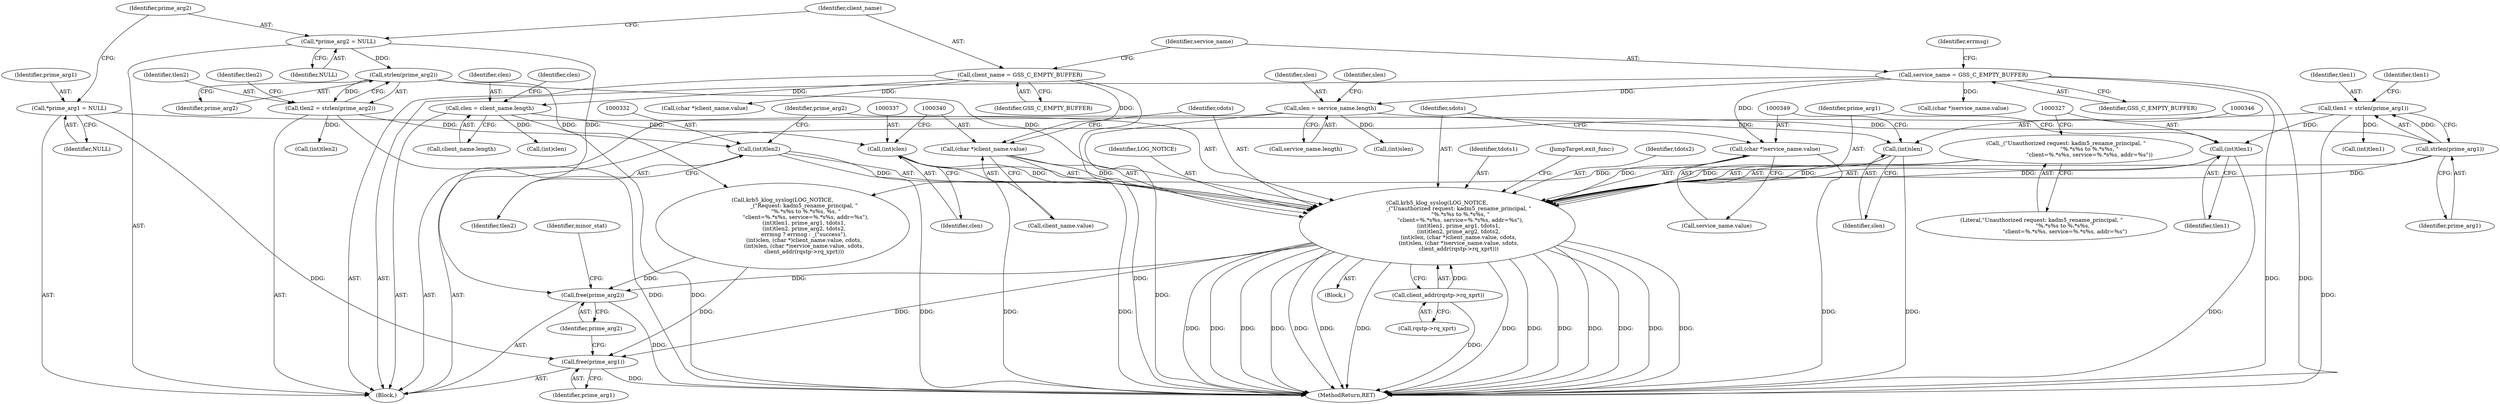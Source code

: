 digraph "0_krb5_83ed75feba32e46f736fcce0d96a0445f29b96c2_18@API" {
"1000322" [label="(Call,krb5_klog_syslog(LOG_NOTICE,\n                         _(\"Unauthorized request: kadm5_rename_principal, \"\n                           \"%.*s%s to %.*s%s, \"\n                           \"client=%.*s%s, service=%.*s%s, addr=%s\"),\n                         (int)tlen1, prime_arg1, tdots1,\n                         (int)tlen2, prime_arg2, tdots2,\n                         (int)clen, (char *)client_name.value, cdots,\n                         (int)slen, (char *)service_name.value, sdots,\n                         client_addr(rqstp->rq_xprt)))"];
"1000324" [label="(Call,_(\"Unauthorized request: kadm5_rename_principal, \"\n                           \"%.*s%s to %.*s%s, \"\n                           \"client=%.*s%s, service=%.*s%s, addr=%s\"))"];
"1000326" [label="(Call,(int)tlen1)"];
"1000209" [label="(Call,tlen1 = strlen(prime_arg1))"];
"1000211" [label="(Call,strlen(prime_arg1))"];
"1000109" [label="(Call,*prime_arg1 = NULL)"];
"1000331" [label="(Call,(int)tlen2)"];
"1000218" [label="(Call,tlen2 = strlen(prime_arg2))"];
"1000220" [label="(Call,strlen(prime_arg2))"];
"1000113" [label="(Call,*prime_arg2 = NULL)"];
"1000336" [label="(Call,(int)clen)"];
"1000227" [label="(Call,clen = client_name.length)"];
"1000117" [label="(Call,client_name = GSS_C_EMPTY_BUFFER)"];
"1000339" [label="(Call,(char *)client_name.value)"];
"1000345" [label="(Call,(int)slen)"];
"1000237" [label="(Call,slen = service_name.length)"];
"1000121" [label="(Call,service_name = GSS_C_EMPTY_BUFFER)"];
"1000348" [label="(Call,(char *)service_name.value)"];
"1000354" [label="(Call,client_addr(rqstp->rq_xprt))"];
"1000440" [label="(Call,free(prime_arg1))"];
"1000442" [label="(Call,free(prime_arg2))"];
"1000345" [label="(Call,(int)slen)"];
"1000121" [label="(Call,service_name = GSS_C_EMPTY_BUFFER)"];
"1000322" [label="(Call,krb5_klog_syslog(LOG_NOTICE,\n                         _(\"Unauthorized request: kadm5_rename_principal, \"\n                           \"%.*s%s to %.*s%s, \"\n                           \"client=%.*s%s, service=%.*s%s, addr=%s\"),\n                         (int)tlen1, prime_arg1, tdots1,\n                         (int)tlen2, prime_arg2, tdots2,\n                         (int)clen, (char *)client_name.value, cdots,\n                         (int)slen, (char *)service_name.value, sdots,\n                         client_addr(rqstp->rq_xprt)))"];
"1000110" [label="(Identifier,prime_arg1)"];
"1000330" [label="(Identifier,tdots1)"];
"1000354" [label="(Call,client_addr(rqstp->rq_xprt))"];
"1000228" [label="(Identifier,clen)"];
"1000211" [label="(Call,strlen(prime_arg1))"];
"1000443" [label="(Identifier,prime_arg2)"];
"1000411" [label="(Call,(char *)client_name.value)"];
"1000393" [label="(Call,(int)tlen1)"];
"1000439" [label="(JumpTarget,exit_func:)"];
"1000329" [label="(Identifier,prime_arg1)"];
"1000442" [label="(Call,free(prime_arg2))"];
"1000114" [label="(Identifier,prime_arg2)"];
"1000239" [label="(Call,service_name.length)"];
"1000326" [label="(Call,(int)tlen1)"];
"1000113" [label="(Call,*prime_arg2 = NULL)"];
"1000336" [label="(Call,(int)clen)"];
"1000335" [label="(Identifier,tdots2)"];
"1000106" [label="(Block,)"];
"1000218" [label="(Call,tlen2 = strlen(prime_arg2))"];
"1000234" [label="(Identifier,clen)"];
"1000459" [label="(MethodReturn,RET)"];
"1000221" [label="(Identifier,prime_arg2)"];
"1000115" [label="(Identifier,NULL)"];
"1000324" [label="(Call,_(\"Unauthorized request: kadm5_rename_principal, \"\n                           \"%.*s%s to %.*s%s, \"\n                           \"client=%.*s%s, service=%.*s%s, addr=%s\"))"];
"1000325" [label="(Literal,\"Unauthorized request: kadm5_rename_principal, \"\n                           \"%.*s%s to %.*s%s, \"\n                           \"client=%.*s%s, service=%.*s%s, addr=%s\")"];
"1000219" [label="(Identifier,tlen2)"];
"1000220" [label="(Call,strlen(prime_arg2))"];
"1000334" [label="(Identifier,prime_arg2)"];
"1000215" [label="(Identifier,tlen1)"];
"1000122" [label="(Identifier,service_name)"];
"1000238" [label="(Identifier,slen)"];
"1000129" [label="(Identifier,errmsg)"];
"1000118" [label="(Identifier,client_name)"];
"1000420" [label="(Call,(char *)service_name.value)"];
"1000323" [label="(Identifier,LOG_NOTICE)"];
"1000209" [label="(Call,tlen1 = strlen(prime_arg1))"];
"1000111" [label="(Identifier,NULL)"];
"1000417" [label="(Call,(int)slen)"];
"1000353" [label="(Identifier,sdots)"];
"1000212" [label="(Identifier,prime_arg1)"];
"1000227" [label="(Call,clen = client_name.length)"];
"1000355" [label="(Call,rqstp->rq_xprt)"];
"1000210" [label="(Identifier,tlen1)"];
"1000119" [label="(Identifier,GSS_C_EMPTY_BUFFER)"];
"1000237" [label="(Call,slen = service_name.length)"];
"1000321" [label="(Block,)"];
"1000244" [label="(Identifier,slen)"];
"1000117" [label="(Call,client_name = GSS_C_EMPTY_BUFFER)"];
"1000344" [label="(Identifier,cdots)"];
"1000338" [label="(Identifier,clen)"];
"1000229" [label="(Call,client_name.length)"];
"1000109" [label="(Call,*prime_arg1 = NULL)"];
"1000224" [label="(Identifier,tlen2)"];
"1000408" [label="(Call,(int)clen)"];
"1000441" [label="(Identifier,prime_arg1)"];
"1000347" [label="(Identifier,slen)"];
"1000398" [label="(Call,(int)tlen2)"];
"1000123" [label="(Identifier,GSS_C_EMPTY_BUFFER)"];
"1000350" [label="(Call,service_name.value)"];
"1000348" [label="(Call,(char *)service_name.value)"];
"1000341" [label="(Call,client_name.value)"];
"1000328" [label="(Identifier,tlen1)"];
"1000446" [label="(Identifier,minor_stat)"];
"1000339" [label="(Call,(char *)client_name.value)"];
"1000331" [label="(Call,(int)tlen2)"];
"1000389" [label="(Call,krb5_klog_syslog(LOG_NOTICE,\n                         _(\"Request: kadm5_rename_principal, \"\n                           \"%.*s%s to %.*s%s, %s, \"\n                           \"client=%.*s%s, service=%.*s%s, addr=%s\"),\n                         (int)tlen1, prime_arg1, tdots1,\n                         (int)tlen2, prime_arg2, tdots2,\n                         errmsg ? errmsg : _(\"success\"),\n                         (int)clen, (char *)client_name.value, cdots,\n                         (int)slen, (char *)service_name.value, sdots,\n                         client_addr(rqstp->rq_xprt)))"];
"1000440" [label="(Call,free(prime_arg1))"];
"1000333" [label="(Identifier,tlen2)"];
"1000322" -> "1000321"  [label="AST: "];
"1000322" -> "1000354"  [label="CFG: "];
"1000323" -> "1000322"  [label="AST: "];
"1000324" -> "1000322"  [label="AST: "];
"1000326" -> "1000322"  [label="AST: "];
"1000329" -> "1000322"  [label="AST: "];
"1000330" -> "1000322"  [label="AST: "];
"1000331" -> "1000322"  [label="AST: "];
"1000334" -> "1000322"  [label="AST: "];
"1000335" -> "1000322"  [label="AST: "];
"1000336" -> "1000322"  [label="AST: "];
"1000339" -> "1000322"  [label="AST: "];
"1000344" -> "1000322"  [label="AST: "];
"1000345" -> "1000322"  [label="AST: "];
"1000348" -> "1000322"  [label="AST: "];
"1000353" -> "1000322"  [label="AST: "];
"1000354" -> "1000322"  [label="AST: "];
"1000439" -> "1000322"  [label="CFG: "];
"1000322" -> "1000459"  [label="DDG: "];
"1000322" -> "1000459"  [label="DDG: "];
"1000322" -> "1000459"  [label="DDG: "];
"1000322" -> "1000459"  [label="DDG: "];
"1000322" -> "1000459"  [label="DDG: "];
"1000322" -> "1000459"  [label="DDG: "];
"1000322" -> "1000459"  [label="DDG: "];
"1000322" -> "1000459"  [label="DDG: "];
"1000322" -> "1000459"  [label="DDG: "];
"1000322" -> "1000459"  [label="DDG: "];
"1000322" -> "1000459"  [label="DDG: "];
"1000322" -> "1000459"  [label="DDG: "];
"1000322" -> "1000459"  [label="DDG: "];
"1000322" -> "1000459"  [label="DDG: "];
"1000324" -> "1000322"  [label="DDG: "];
"1000326" -> "1000322"  [label="DDG: "];
"1000211" -> "1000322"  [label="DDG: "];
"1000331" -> "1000322"  [label="DDG: "];
"1000220" -> "1000322"  [label="DDG: "];
"1000336" -> "1000322"  [label="DDG: "];
"1000339" -> "1000322"  [label="DDG: "];
"1000345" -> "1000322"  [label="DDG: "];
"1000348" -> "1000322"  [label="DDG: "];
"1000354" -> "1000322"  [label="DDG: "];
"1000322" -> "1000440"  [label="DDG: "];
"1000322" -> "1000442"  [label="DDG: "];
"1000324" -> "1000325"  [label="CFG: "];
"1000325" -> "1000324"  [label="AST: "];
"1000327" -> "1000324"  [label="CFG: "];
"1000326" -> "1000328"  [label="CFG: "];
"1000327" -> "1000326"  [label="AST: "];
"1000328" -> "1000326"  [label="AST: "];
"1000329" -> "1000326"  [label="CFG: "];
"1000326" -> "1000459"  [label="DDG: "];
"1000209" -> "1000326"  [label="DDG: "];
"1000209" -> "1000106"  [label="AST: "];
"1000209" -> "1000211"  [label="CFG: "];
"1000210" -> "1000209"  [label="AST: "];
"1000211" -> "1000209"  [label="AST: "];
"1000215" -> "1000209"  [label="CFG: "];
"1000209" -> "1000459"  [label="DDG: "];
"1000211" -> "1000209"  [label="DDG: "];
"1000209" -> "1000393"  [label="DDG: "];
"1000211" -> "1000212"  [label="CFG: "];
"1000212" -> "1000211"  [label="AST: "];
"1000109" -> "1000211"  [label="DDG: "];
"1000211" -> "1000389"  [label="DDG: "];
"1000109" -> "1000106"  [label="AST: "];
"1000109" -> "1000111"  [label="CFG: "];
"1000110" -> "1000109"  [label="AST: "];
"1000111" -> "1000109"  [label="AST: "];
"1000114" -> "1000109"  [label="CFG: "];
"1000109" -> "1000440"  [label="DDG: "];
"1000331" -> "1000333"  [label="CFG: "];
"1000332" -> "1000331"  [label="AST: "];
"1000333" -> "1000331"  [label="AST: "];
"1000334" -> "1000331"  [label="CFG: "];
"1000331" -> "1000459"  [label="DDG: "];
"1000218" -> "1000331"  [label="DDG: "];
"1000218" -> "1000106"  [label="AST: "];
"1000218" -> "1000220"  [label="CFG: "];
"1000219" -> "1000218"  [label="AST: "];
"1000220" -> "1000218"  [label="AST: "];
"1000224" -> "1000218"  [label="CFG: "];
"1000218" -> "1000459"  [label="DDG: "];
"1000220" -> "1000218"  [label="DDG: "];
"1000218" -> "1000398"  [label="DDG: "];
"1000220" -> "1000221"  [label="CFG: "];
"1000221" -> "1000220"  [label="AST: "];
"1000113" -> "1000220"  [label="DDG: "];
"1000220" -> "1000389"  [label="DDG: "];
"1000113" -> "1000106"  [label="AST: "];
"1000113" -> "1000115"  [label="CFG: "];
"1000114" -> "1000113"  [label="AST: "];
"1000115" -> "1000113"  [label="AST: "];
"1000118" -> "1000113"  [label="CFG: "];
"1000113" -> "1000442"  [label="DDG: "];
"1000336" -> "1000338"  [label="CFG: "];
"1000337" -> "1000336"  [label="AST: "];
"1000338" -> "1000336"  [label="AST: "];
"1000340" -> "1000336"  [label="CFG: "];
"1000336" -> "1000459"  [label="DDG: "];
"1000227" -> "1000336"  [label="DDG: "];
"1000227" -> "1000106"  [label="AST: "];
"1000227" -> "1000229"  [label="CFG: "];
"1000228" -> "1000227"  [label="AST: "];
"1000229" -> "1000227"  [label="AST: "];
"1000234" -> "1000227"  [label="CFG: "];
"1000227" -> "1000459"  [label="DDG: "];
"1000117" -> "1000227"  [label="DDG: "];
"1000227" -> "1000408"  [label="DDG: "];
"1000117" -> "1000106"  [label="AST: "];
"1000117" -> "1000119"  [label="CFG: "];
"1000118" -> "1000117"  [label="AST: "];
"1000119" -> "1000117"  [label="AST: "];
"1000122" -> "1000117"  [label="CFG: "];
"1000117" -> "1000459"  [label="DDG: "];
"1000117" -> "1000339"  [label="DDG: "];
"1000117" -> "1000411"  [label="DDG: "];
"1000339" -> "1000341"  [label="CFG: "];
"1000340" -> "1000339"  [label="AST: "];
"1000341" -> "1000339"  [label="AST: "];
"1000344" -> "1000339"  [label="CFG: "];
"1000339" -> "1000459"  [label="DDG: "];
"1000345" -> "1000347"  [label="CFG: "];
"1000346" -> "1000345"  [label="AST: "];
"1000347" -> "1000345"  [label="AST: "];
"1000349" -> "1000345"  [label="CFG: "];
"1000345" -> "1000459"  [label="DDG: "];
"1000237" -> "1000345"  [label="DDG: "];
"1000237" -> "1000106"  [label="AST: "];
"1000237" -> "1000239"  [label="CFG: "];
"1000238" -> "1000237"  [label="AST: "];
"1000239" -> "1000237"  [label="AST: "];
"1000244" -> "1000237"  [label="CFG: "];
"1000237" -> "1000459"  [label="DDG: "];
"1000121" -> "1000237"  [label="DDG: "];
"1000237" -> "1000417"  [label="DDG: "];
"1000121" -> "1000106"  [label="AST: "];
"1000121" -> "1000123"  [label="CFG: "];
"1000122" -> "1000121"  [label="AST: "];
"1000123" -> "1000121"  [label="AST: "];
"1000129" -> "1000121"  [label="CFG: "];
"1000121" -> "1000459"  [label="DDG: "];
"1000121" -> "1000459"  [label="DDG: "];
"1000121" -> "1000348"  [label="DDG: "];
"1000121" -> "1000420"  [label="DDG: "];
"1000348" -> "1000350"  [label="CFG: "];
"1000349" -> "1000348"  [label="AST: "];
"1000350" -> "1000348"  [label="AST: "];
"1000353" -> "1000348"  [label="CFG: "];
"1000348" -> "1000459"  [label="DDG: "];
"1000354" -> "1000355"  [label="CFG: "];
"1000355" -> "1000354"  [label="AST: "];
"1000354" -> "1000459"  [label="DDG: "];
"1000440" -> "1000106"  [label="AST: "];
"1000440" -> "1000441"  [label="CFG: "];
"1000441" -> "1000440"  [label="AST: "];
"1000443" -> "1000440"  [label="CFG: "];
"1000440" -> "1000459"  [label="DDG: "];
"1000389" -> "1000440"  [label="DDG: "];
"1000442" -> "1000106"  [label="AST: "];
"1000442" -> "1000443"  [label="CFG: "];
"1000443" -> "1000442"  [label="AST: "];
"1000446" -> "1000442"  [label="CFG: "];
"1000442" -> "1000459"  [label="DDG: "];
"1000389" -> "1000442"  [label="DDG: "];
}
